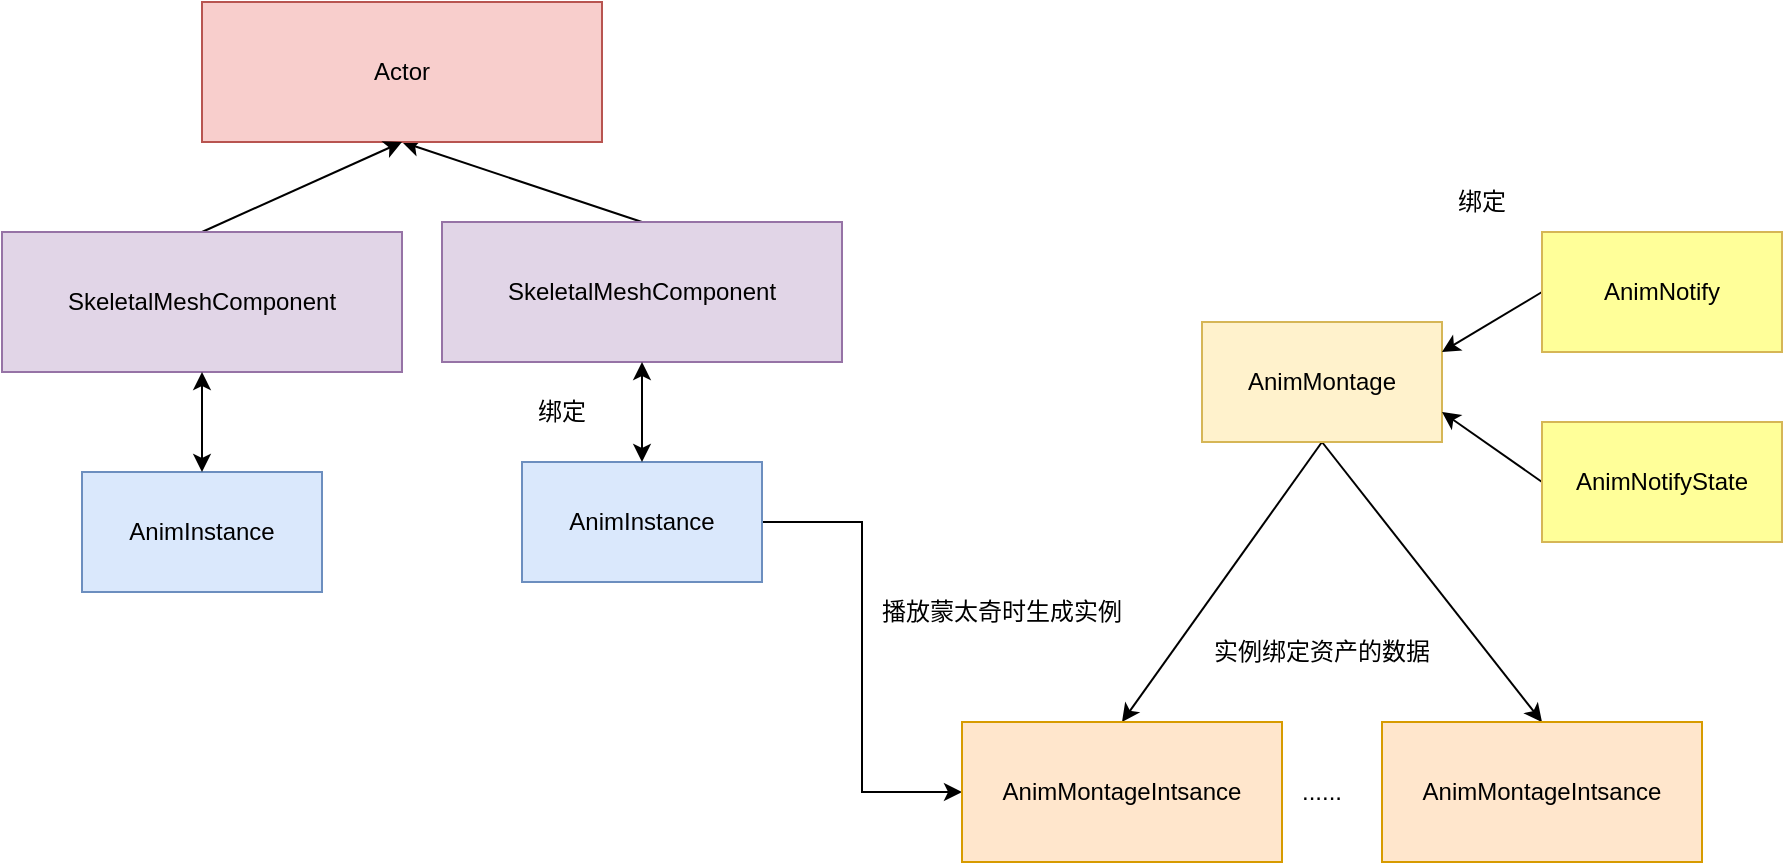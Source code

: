 <mxfile version="24.7.14">
  <diagram name="第 1 页" id="Sim2oJJFa_xK8Lp4v0XA">
    <mxGraphModel dx="1815" dy="867" grid="1" gridSize="10" guides="1" tooltips="1" connect="1" arrows="1" fold="1" page="1" pageScale="1" pageWidth="827" pageHeight="1169" math="0" shadow="0">
      <root>
        <mxCell id="0" />
        <mxCell id="1" parent="0" />
        <mxCell id="3ECQQnP9UvPKkCoZ3C8z-29" style="edgeStyle=orthogonalEdgeStyle;rounded=0;orthogonalLoop=1;jettySize=auto;html=1;exitX=1;exitY=0.5;exitDx=0;exitDy=0;entryX=0;entryY=0.5;entryDx=0;entryDy=0;" edge="1" parent="1" source="3ECQQnP9UvPKkCoZ3C8z-1" target="3ECQQnP9UvPKkCoZ3C8z-14">
          <mxGeometry relative="1" as="geometry" />
        </mxCell>
        <mxCell id="3ECQQnP9UvPKkCoZ3C8z-1" value="AnimInstance" style="rounded=0;whiteSpace=wrap;html=1;fillColor=#dae8fc;strokeColor=#6c8ebf;" vertex="1" parent="1">
          <mxGeometry x="180" y="540" width="120" height="60" as="geometry" />
        </mxCell>
        <mxCell id="3ECQQnP9UvPKkCoZ3C8z-5" style="rounded=0;orthogonalLoop=1;jettySize=auto;html=1;exitX=0.5;exitY=0;exitDx=0;exitDy=0;entryX=0.5;entryY=1;entryDx=0;entryDy=0;" edge="1" parent="1" source="3ECQQnP9UvPKkCoZ3C8z-2" target="3ECQQnP9UvPKkCoZ3C8z-4">
          <mxGeometry relative="1" as="geometry" />
        </mxCell>
        <mxCell id="3ECQQnP9UvPKkCoZ3C8z-2" value="SkeletalMeshComponent" style="rounded=0;whiteSpace=wrap;html=1;fillColor=#e1d5e7;strokeColor=#9673a6;" vertex="1" parent="1">
          <mxGeometry x="140" y="420" width="200" height="70" as="geometry" />
        </mxCell>
        <mxCell id="3ECQQnP9UvPKkCoZ3C8z-4" value="Actor" style="rounded=0;whiteSpace=wrap;html=1;fillColor=#f8cecc;strokeColor=#b85450;" vertex="1" parent="1">
          <mxGeometry x="20" y="310" width="200" height="70" as="geometry" />
        </mxCell>
        <mxCell id="3ECQQnP9UvPKkCoZ3C8z-6" value="" style="endArrow=classic;startArrow=classic;html=1;rounded=0;exitX=0.5;exitY=0;exitDx=0;exitDy=0;entryX=0.5;entryY=1;entryDx=0;entryDy=0;" edge="1" parent="1" source="3ECQQnP9UvPKkCoZ3C8z-1" target="3ECQQnP9UvPKkCoZ3C8z-2">
          <mxGeometry width="50" height="50" relative="1" as="geometry">
            <mxPoint x="330" y="400" as="sourcePoint" />
            <mxPoint x="380" y="350" as="targetPoint" />
          </mxGeometry>
        </mxCell>
        <mxCell id="3ECQQnP9UvPKkCoZ3C8z-8" value="AnimInstance" style="rounded=0;whiteSpace=wrap;html=1;fillColor=#dae8fc;strokeColor=#6c8ebf;" vertex="1" parent="1">
          <mxGeometry x="-40" y="545" width="120" height="60" as="geometry" />
        </mxCell>
        <mxCell id="3ECQQnP9UvPKkCoZ3C8z-12" style="rounded=0;orthogonalLoop=1;jettySize=auto;html=1;exitX=0.5;exitY=0;exitDx=0;exitDy=0;entryX=0.5;entryY=1;entryDx=0;entryDy=0;" edge="1" parent="1" source="3ECQQnP9UvPKkCoZ3C8z-9" target="3ECQQnP9UvPKkCoZ3C8z-4">
          <mxGeometry relative="1" as="geometry" />
        </mxCell>
        <mxCell id="3ECQQnP9UvPKkCoZ3C8z-9" value="SkeletalMeshComponent" style="rounded=0;whiteSpace=wrap;html=1;fillColor=#e1d5e7;strokeColor=#9673a6;" vertex="1" parent="1">
          <mxGeometry x="-80" y="425" width="200" height="70" as="geometry" />
        </mxCell>
        <mxCell id="3ECQQnP9UvPKkCoZ3C8z-10" value="" style="endArrow=classic;startArrow=classic;html=1;rounded=0;exitX=0.5;exitY=0;exitDx=0;exitDy=0;entryX=0.5;entryY=1;entryDx=0;entryDy=0;" edge="1" parent="1" source="3ECQQnP9UvPKkCoZ3C8z-8" target="3ECQQnP9UvPKkCoZ3C8z-9">
          <mxGeometry width="50" height="50" relative="1" as="geometry">
            <mxPoint x="110" y="405" as="sourcePoint" />
            <mxPoint x="160" y="355" as="targetPoint" />
          </mxGeometry>
        </mxCell>
        <mxCell id="3ECQQnP9UvPKkCoZ3C8z-23" style="rounded=0;orthogonalLoop=1;jettySize=auto;html=1;exitX=0.5;exitY=1;exitDx=0;exitDy=0;entryX=0.5;entryY=0;entryDx=0;entryDy=0;" edge="1" parent="1" source="3ECQQnP9UvPKkCoZ3C8z-13" target="3ECQQnP9UvPKkCoZ3C8z-14">
          <mxGeometry relative="1" as="geometry" />
        </mxCell>
        <mxCell id="3ECQQnP9UvPKkCoZ3C8z-24" style="rounded=0;orthogonalLoop=1;jettySize=auto;html=1;exitX=0.5;exitY=1;exitDx=0;exitDy=0;entryX=0.5;entryY=0;entryDx=0;entryDy=0;" edge="1" parent="1" source="3ECQQnP9UvPKkCoZ3C8z-13" target="3ECQQnP9UvPKkCoZ3C8z-22">
          <mxGeometry relative="1" as="geometry" />
        </mxCell>
        <mxCell id="3ECQQnP9UvPKkCoZ3C8z-13" value="AnimMontage" style="rounded=0;whiteSpace=wrap;html=1;fillColor=#fff2cc;strokeColor=#d6b656;" vertex="1" parent="1">
          <mxGeometry x="520" y="470" width="120" height="60" as="geometry" />
        </mxCell>
        <mxCell id="3ECQQnP9UvPKkCoZ3C8z-14" value="AnimMontageIntsance" style="rounded=0;whiteSpace=wrap;html=1;fillColor=#ffe6cc;strokeColor=#d79b00;" vertex="1" parent="1">
          <mxGeometry x="400" y="670" width="160" height="70" as="geometry" />
        </mxCell>
        <mxCell id="3ECQQnP9UvPKkCoZ3C8z-21" style="rounded=0;orthogonalLoop=1;jettySize=auto;html=1;exitX=0;exitY=0.5;exitDx=0;exitDy=0;entryX=1;entryY=0.75;entryDx=0;entryDy=0;" edge="1" parent="1" source="3ECQQnP9UvPKkCoZ3C8z-16" target="3ECQQnP9UvPKkCoZ3C8z-13">
          <mxGeometry relative="1" as="geometry" />
        </mxCell>
        <mxCell id="3ECQQnP9UvPKkCoZ3C8z-16" value="AnimNotifyState" style="rounded=0;whiteSpace=wrap;html=1;fillColor=#FFFF99;strokeColor=#d6b656;" vertex="1" parent="1">
          <mxGeometry x="690" y="520" width="120" height="60" as="geometry" />
        </mxCell>
        <mxCell id="3ECQQnP9UvPKkCoZ3C8z-19" style="rounded=0;orthogonalLoop=1;jettySize=auto;html=1;exitX=0;exitY=0.5;exitDx=0;exitDy=0;entryX=1;entryY=0.25;entryDx=0;entryDy=0;" edge="1" parent="1" source="3ECQQnP9UvPKkCoZ3C8z-18" target="3ECQQnP9UvPKkCoZ3C8z-13">
          <mxGeometry relative="1" as="geometry" />
        </mxCell>
        <mxCell id="3ECQQnP9UvPKkCoZ3C8z-18" value="AnimNotify" style="rounded=0;whiteSpace=wrap;html=1;fillColor=#FFFF99;strokeColor=#d6b656;" vertex="1" parent="1">
          <mxGeometry x="690" y="425" width="120" height="60" as="geometry" />
        </mxCell>
        <mxCell id="3ECQQnP9UvPKkCoZ3C8z-22" value="AnimMontageIntsance" style="rounded=0;whiteSpace=wrap;html=1;fillColor=#ffe6cc;strokeColor=#d79b00;" vertex="1" parent="1">
          <mxGeometry x="610" y="670" width="160" height="70" as="geometry" />
        </mxCell>
        <mxCell id="3ECQQnP9UvPKkCoZ3C8z-26" value="绑定" style="text;html=1;align=center;verticalAlign=middle;whiteSpace=wrap;rounded=0;" vertex="1" parent="1">
          <mxGeometry x="630" y="395" width="60" height="30" as="geometry" />
        </mxCell>
        <mxCell id="3ECQQnP9UvPKkCoZ3C8z-27" value="......" style="text;html=1;align=center;verticalAlign=middle;whiteSpace=wrap;rounded=0;" vertex="1" parent="1">
          <mxGeometry x="550" y="690" width="60" height="30" as="geometry" />
        </mxCell>
        <mxCell id="3ECQQnP9UvPKkCoZ3C8z-28" value="绑定" style="text;html=1;align=center;verticalAlign=middle;whiteSpace=wrap;rounded=0;" vertex="1" parent="1">
          <mxGeometry x="170" y="500" width="60" height="30" as="geometry" />
        </mxCell>
        <mxCell id="3ECQQnP9UvPKkCoZ3C8z-30" value="播放蒙太奇时生成实例" style="text;html=1;align=center;verticalAlign=middle;whiteSpace=wrap;rounded=0;" vertex="1" parent="1">
          <mxGeometry x="350" y="600" width="140" height="30" as="geometry" />
        </mxCell>
        <mxCell id="3ECQQnP9UvPKkCoZ3C8z-31" value="实例绑定资产的数据" style="text;html=1;align=center;verticalAlign=middle;whiteSpace=wrap;rounded=0;" vertex="1" parent="1">
          <mxGeometry x="510" y="620" width="140" height="30" as="geometry" />
        </mxCell>
      </root>
    </mxGraphModel>
  </diagram>
</mxfile>
